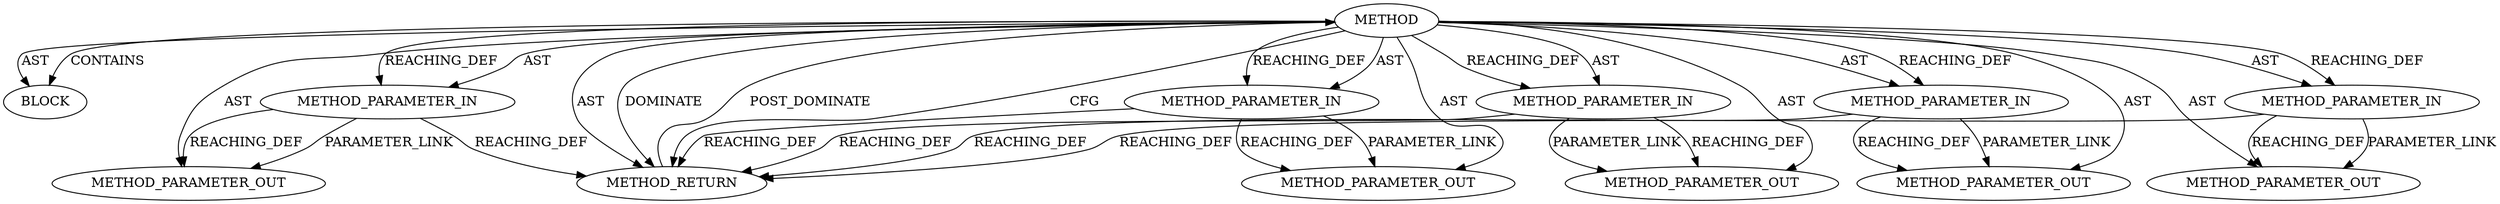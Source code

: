 digraph {
  25862 [label=BLOCK ORDER=1 ARGUMENT_INDEX=1 CODE="<empty>" TYPE_FULL_NAME="ANY"]
  25856 [label=METHOD AST_PARENT_TYPE="NAMESPACE_BLOCK" AST_PARENT_FULL_NAME="<global>" ORDER=0 CODE="<empty>" FULL_NAME="EVP_DecryptInit_ex" IS_EXTERNAL=true FILENAME="<empty>" SIGNATURE="" NAME="EVP_DecryptInit_ex"]
  25863 [label=METHOD_RETURN ORDER=2 CODE="RET" TYPE_FULL_NAME="ANY" EVALUATION_STRATEGY="BY_VALUE"]
  27345 [label=METHOD_PARAMETER_OUT ORDER=2 CODE="p2" IS_VARIADIC=false TYPE_FULL_NAME="ANY" EVALUATION_STRATEGY="BY_VALUE" INDEX=2 NAME="p2"]
  27346 [label=METHOD_PARAMETER_OUT ORDER=3 CODE="p3" IS_VARIADIC=false TYPE_FULL_NAME="ANY" EVALUATION_STRATEGY="BY_VALUE" INDEX=3 NAME="p3"]
  25861 [label=METHOD_PARAMETER_IN ORDER=5 CODE="p5" IS_VARIADIC=false TYPE_FULL_NAME="ANY" EVALUATION_STRATEGY="BY_VALUE" INDEX=5 NAME="p5"]
  27348 [label=METHOD_PARAMETER_OUT ORDER=5 CODE="p5" IS_VARIADIC=false TYPE_FULL_NAME="ANY" EVALUATION_STRATEGY="BY_VALUE" INDEX=5 NAME="p5"]
  25857 [label=METHOD_PARAMETER_IN ORDER=1 CODE="p1" IS_VARIADIC=false TYPE_FULL_NAME="ANY" EVALUATION_STRATEGY="BY_VALUE" INDEX=1 NAME="p1"]
  27344 [label=METHOD_PARAMETER_OUT ORDER=1 CODE="p1" IS_VARIADIC=false TYPE_FULL_NAME="ANY" EVALUATION_STRATEGY="BY_VALUE" INDEX=1 NAME="p1"]
  25860 [label=METHOD_PARAMETER_IN ORDER=4 CODE="p4" IS_VARIADIC=false TYPE_FULL_NAME="ANY" EVALUATION_STRATEGY="BY_VALUE" INDEX=4 NAME="p4"]
  27347 [label=METHOD_PARAMETER_OUT ORDER=4 CODE="p4" IS_VARIADIC=false TYPE_FULL_NAME="ANY" EVALUATION_STRATEGY="BY_VALUE" INDEX=4 NAME="p4"]
  25859 [label=METHOD_PARAMETER_IN ORDER=3 CODE="p3" IS_VARIADIC=false TYPE_FULL_NAME="ANY" EVALUATION_STRATEGY="BY_VALUE" INDEX=3 NAME="p3"]
  25858 [label=METHOD_PARAMETER_IN ORDER=2 CODE="p2" IS_VARIADIC=false TYPE_FULL_NAME="ANY" EVALUATION_STRATEGY="BY_VALUE" INDEX=2 NAME="p2"]
  25859 -> 25863 [label=REACHING_DEF VARIABLE="p3"]
  25860 -> 25863 [label=REACHING_DEF VARIABLE="p4"]
  25856 -> 25859 [label=AST ]
  25858 -> 25863 [label=REACHING_DEF VARIABLE="p2"]
  25863 -> 25856 [label=POST_DOMINATE ]
  25856 -> 25857 [label=REACHING_DEF VARIABLE=""]
  25856 -> 25863 [label=AST ]
  25856 -> 25862 [label=AST ]
  25859 -> 27346 [label=PARAMETER_LINK ]
  25861 -> 25863 [label=REACHING_DEF VARIABLE="p5"]
  25861 -> 27348 [label=REACHING_DEF VARIABLE="p5"]
  25856 -> 27348 [label=AST ]
  25856 -> 25860 [label=REACHING_DEF VARIABLE=""]
  25856 -> 25862 [label=CONTAINS ]
  25856 -> 27345 [label=AST ]
  25859 -> 27346 [label=REACHING_DEF VARIABLE="p3"]
  25857 -> 27344 [label=PARAMETER_LINK ]
  25856 -> 25859 [label=REACHING_DEF VARIABLE=""]
  25856 -> 25858 [label=AST ]
  25856 -> 25861 [label=AST ]
  25857 -> 25863 [label=REACHING_DEF VARIABLE="p1"]
  25856 -> 27346 [label=AST ]
  25856 -> 25858 [label=REACHING_DEF VARIABLE=""]
  25857 -> 27344 [label=REACHING_DEF VARIABLE="p1"]
  25860 -> 27347 [label=PARAMETER_LINK ]
  25858 -> 27345 [label=REACHING_DEF VARIABLE="p2"]
  25856 -> 25861 [label=REACHING_DEF VARIABLE=""]
  25860 -> 27347 [label=REACHING_DEF VARIABLE="p4"]
  25856 -> 27344 [label=AST ]
  25858 -> 27345 [label=PARAMETER_LINK ]
  25856 -> 25863 [label=DOMINATE ]
  25856 -> 25863 [label=CFG ]
  25856 -> 25860 [label=AST ]
  25861 -> 27348 [label=PARAMETER_LINK ]
  25856 -> 27347 [label=AST ]
  25856 -> 25857 [label=AST ]
}
